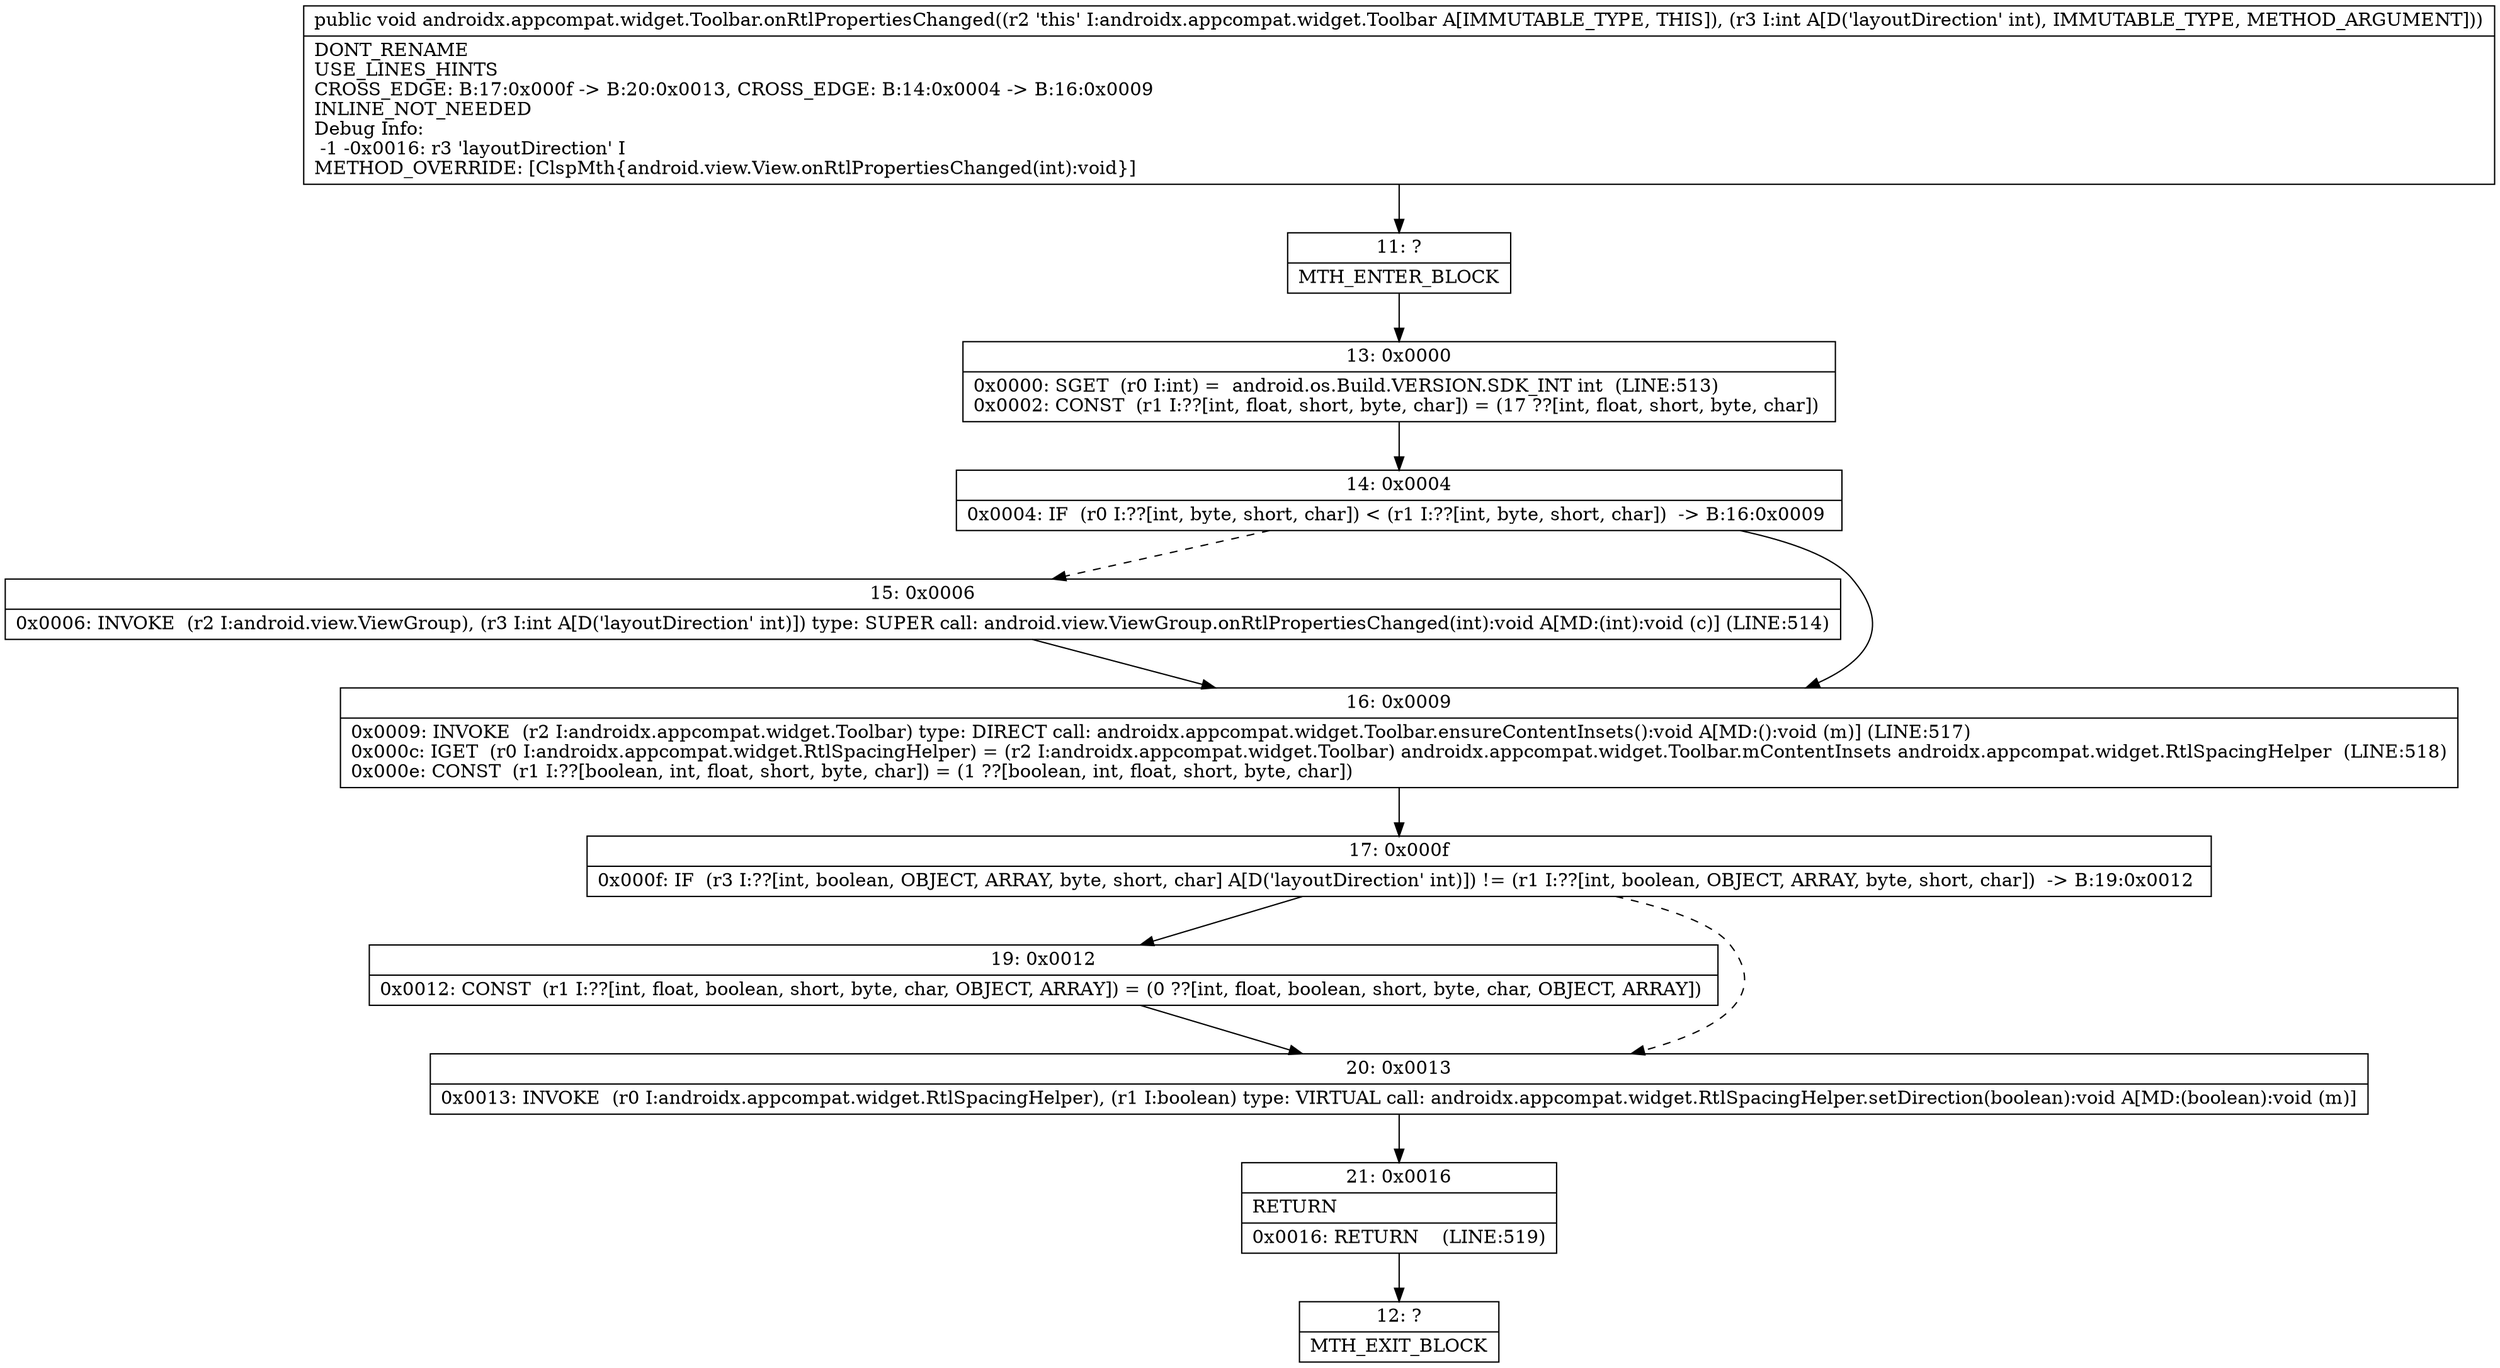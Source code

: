digraph "CFG forandroidx.appcompat.widget.Toolbar.onRtlPropertiesChanged(I)V" {
Node_11 [shape=record,label="{11\:\ ?|MTH_ENTER_BLOCK\l}"];
Node_13 [shape=record,label="{13\:\ 0x0000|0x0000: SGET  (r0 I:int) =  android.os.Build.VERSION.SDK_INT int  (LINE:513)\l0x0002: CONST  (r1 I:??[int, float, short, byte, char]) = (17 ??[int, float, short, byte, char]) \l}"];
Node_14 [shape=record,label="{14\:\ 0x0004|0x0004: IF  (r0 I:??[int, byte, short, char]) \< (r1 I:??[int, byte, short, char])  \-\> B:16:0x0009 \l}"];
Node_15 [shape=record,label="{15\:\ 0x0006|0x0006: INVOKE  (r2 I:android.view.ViewGroup), (r3 I:int A[D('layoutDirection' int)]) type: SUPER call: android.view.ViewGroup.onRtlPropertiesChanged(int):void A[MD:(int):void (c)] (LINE:514)\l}"];
Node_16 [shape=record,label="{16\:\ 0x0009|0x0009: INVOKE  (r2 I:androidx.appcompat.widget.Toolbar) type: DIRECT call: androidx.appcompat.widget.Toolbar.ensureContentInsets():void A[MD:():void (m)] (LINE:517)\l0x000c: IGET  (r0 I:androidx.appcompat.widget.RtlSpacingHelper) = (r2 I:androidx.appcompat.widget.Toolbar) androidx.appcompat.widget.Toolbar.mContentInsets androidx.appcompat.widget.RtlSpacingHelper  (LINE:518)\l0x000e: CONST  (r1 I:??[boolean, int, float, short, byte, char]) = (1 ??[boolean, int, float, short, byte, char]) \l}"];
Node_17 [shape=record,label="{17\:\ 0x000f|0x000f: IF  (r3 I:??[int, boolean, OBJECT, ARRAY, byte, short, char] A[D('layoutDirection' int)]) != (r1 I:??[int, boolean, OBJECT, ARRAY, byte, short, char])  \-\> B:19:0x0012 \l}"];
Node_19 [shape=record,label="{19\:\ 0x0012|0x0012: CONST  (r1 I:??[int, float, boolean, short, byte, char, OBJECT, ARRAY]) = (0 ??[int, float, boolean, short, byte, char, OBJECT, ARRAY]) \l}"];
Node_20 [shape=record,label="{20\:\ 0x0013|0x0013: INVOKE  (r0 I:androidx.appcompat.widget.RtlSpacingHelper), (r1 I:boolean) type: VIRTUAL call: androidx.appcompat.widget.RtlSpacingHelper.setDirection(boolean):void A[MD:(boolean):void (m)]\l}"];
Node_21 [shape=record,label="{21\:\ 0x0016|RETURN\l|0x0016: RETURN    (LINE:519)\l}"];
Node_12 [shape=record,label="{12\:\ ?|MTH_EXIT_BLOCK\l}"];
MethodNode[shape=record,label="{public void androidx.appcompat.widget.Toolbar.onRtlPropertiesChanged((r2 'this' I:androidx.appcompat.widget.Toolbar A[IMMUTABLE_TYPE, THIS]), (r3 I:int A[D('layoutDirection' int), IMMUTABLE_TYPE, METHOD_ARGUMENT]))  | DONT_RENAME\lUSE_LINES_HINTS\lCROSS_EDGE: B:17:0x000f \-\> B:20:0x0013, CROSS_EDGE: B:14:0x0004 \-\> B:16:0x0009\lINLINE_NOT_NEEDED\lDebug Info:\l  \-1 \-0x0016: r3 'layoutDirection' I\lMETHOD_OVERRIDE: [ClspMth\{android.view.View.onRtlPropertiesChanged(int):void\}]\l}"];
MethodNode -> Node_11;Node_11 -> Node_13;
Node_13 -> Node_14;
Node_14 -> Node_15[style=dashed];
Node_14 -> Node_16;
Node_15 -> Node_16;
Node_16 -> Node_17;
Node_17 -> Node_19;
Node_17 -> Node_20[style=dashed];
Node_19 -> Node_20;
Node_20 -> Node_21;
Node_21 -> Node_12;
}

